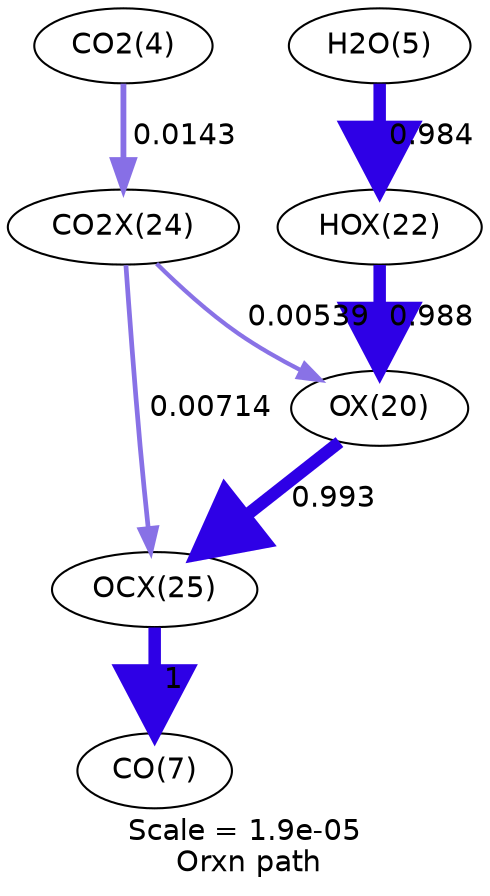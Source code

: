 digraph reaction_paths {
center=1;
s26 -> s24[fontname="Helvetica", style="setlinewidth(5.99)", arrowsize=3, color="0.7, 1.49, 0.9"
, label=" 0.988"];
s24 -> s29[fontname="Helvetica", style="setlinewidth(5.99)", arrowsize=3, color="0.7, 1.49, 0.9"
, label=" 0.993"];
s28 -> s24[fontname="Helvetica", style="setlinewidth(2.06)", arrowsize=1.03, color="0.7, 0.505, 0.9"
, label=" 0.00539"];
s6 -> s26[fontname="Helvetica", style="setlinewidth(5.99)", arrowsize=2.99, color="0.7, 1.48, 0.9"
, label=" 0.984"];
s29 -> s8[fontname="Helvetica", style="setlinewidth(6)", arrowsize=3, color="0.7, 1.5, 0.9"
, label=" 1"];
s28 -> s29[fontname="Helvetica", style="setlinewidth(2.27)", arrowsize=1.13, color="0.7, 0.507, 0.9"
, label=" 0.00714"];
s5 -> s28[fontname="Helvetica", style="setlinewidth(2.79)", arrowsize=1.4, color="0.7, 0.514, 0.9"
, label=" 0.0143"];
s5 [ fontname="Helvetica", label="CO2(4)"];
s6 [ fontname="Helvetica", label="H2O(5)"];
s8 [ fontname="Helvetica", label="CO(7)"];
s24 [ fontname="Helvetica", label="OX(20)"];
s26 [ fontname="Helvetica", label="HOX(22)"];
s28 [ fontname="Helvetica", label="CO2X(24)"];
s29 [ fontname="Helvetica", label="OCX(25)"];
 label = "Scale = 1.9e-05\l Orxn path";
 fontname = "Helvetica";
}
